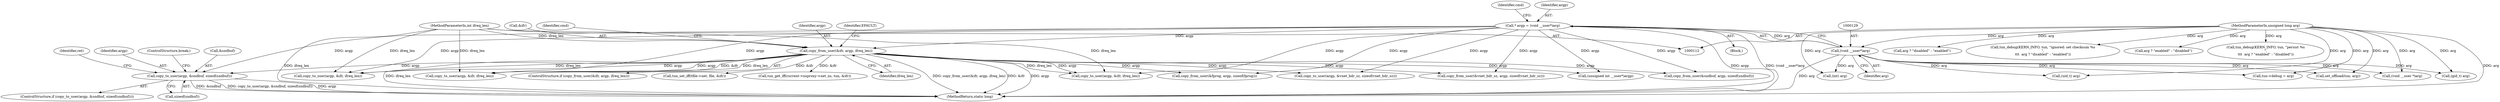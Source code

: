 digraph "0_linux_a117dacde0288f3ec60b6e5bcedae8fa37ee0dfc@API" {
"1000476" [label="(Call,copy_to_user(argp, &sndbuf, sizeof(sndbuf)))"];
"1000146" [label="(Call,copy_from_user(&ifr, argp, ifreq_len))"];
"1000126" [label="(Call,* argp = (void __user*)arg)"];
"1000128" [label="(Call,(void __user*)arg)"];
"1000115" [label="(MethodParameterIn,unsigned long arg)"];
"1000116" [label="(MethodParameterIn,int ifreq_len)"];
"1000128" [label="(Call,(void __user*)arg)"];
"1000146" [label="(Call,copy_from_user(&ifr, argp, ifreq_len))"];
"1000287" [label="(Call,tun_debug(KERN_INFO, tun, \"persist %s\n\",\n\t\t\t  arg ? \"enabled\" : \"disabled\"))"];
"1000139" [label="(Identifier,cmd)"];
"1000126" [label="(Call,* argp = (void __user*)arg)"];
"1000115" [label="(MethodParameterIn,unsigned long arg)"];
"1000317" [label="(Call,(gid_t) arg)"];
"1000127" [label="(Identifier,argp)"];
"1000531" [label="(Call,copy_from_user(&vnet_hdr_sz, argp, sizeof(vnet_hdr_sz)))"];
"1000116" [label="(MethodParameterIn,int ifreq_len)"];
"1000581" [label="(Call,copy_from_user(&fprog, argp, sizeof(fprog)))"];
"1000156" [label="(Identifier,cmd)"];
"1000145" [label="(ControlStructure,if (copy_from_user(&ifr, argp, ifreq_len)))"];
"1000434" [label="(Call,copy_to_user(argp, &ifr, ifreq_len))"];
"1000405" [label="(Call,(void __user *)arg)"];
"1000636" [label="(MethodReturn,static long)"];
"1000149" [label="(Identifier,argp)"];
"1000268" [label="(Call,arg ? \"disabled\" : \"enabled\")"];
"1000477" [label="(Identifier,argp)"];
"1000264" [label="(Call,tun_debug(KERN_INFO, tun, \"ignored: set checksum %s\n\",\n\t\t\t  arg ? \"disabled\" : \"enabled\"))"];
"1000354" [label="(Call,(int) arg)"];
"1000476" [label="(Call,copy_to_user(argp, &sndbuf, sizeof(sndbuf)))"];
"1000117" [label="(Block,)"];
"1000518" [label="(Call,copy_to_user(argp, &vnet_hdr_sz, sizeof(vnet_hdr_sz)))"];
"1000301" [label="(Call,(uid_t) arg)"];
"1000153" [label="(Identifier,EFAULT)"];
"1000197" [label="(Call,tun_set_iff(tfile->net, file, &ifr))"];
"1000130" [label="(Identifier,arg)"];
"1000486" [label="(ControlStructure,break;)"];
"1000371" [label="(Call,tun->debug = arg)"];
"1000240" [label="(Call,tun_get_iff(current->nsproxy->net_ns, tun, &ifr))"];
"1000170" [label="(Call,(unsigned int __user*)argp)"];
"1000480" [label="(Call,sizeof(sndbuf))"];
"1000147" [label="(Call,&ifr)"];
"1000478" [label="(Call,&sndbuf)"];
"1000253" [label="(Call,copy_to_user(argp, &ifr, ifreq_len))"];
"1000489" [label="(Call,copy_from_user(&sndbuf, argp, sizeof(sndbuf)))"];
"1000380" [label="(Call,set_offload(tun, arg))"];
"1000475" [label="(ControlStructure,if (copy_to_user(argp, &sndbuf, sizeof(sndbuf))))"];
"1000291" [label="(Call,arg ? \"enabled\" : \"disabled\")"];
"1000483" [label="(Identifier,ret)"];
"1000208" [label="(Call,copy_to_user(argp, &ifr, ifreq_len))"];
"1000150" [label="(Identifier,ifreq_len)"];
"1000476" -> "1000475"  [label="AST: "];
"1000476" -> "1000480"  [label="CFG: "];
"1000477" -> "1000476"  [label="AST: "];
"1000478" -> "1000476"  [label="AST: "];
"1000480" -> "1000476"  [label="AST: "];
"1000483" -> "1000476"  [label="CFG: "];
"1000486" -> "1000476"  [label="CFG: "];
"1000476" -> "1000636"  [label="DDG: copy_to_user(argp, &sndbuf, sizeof(sndbuf))"];
"1000476" -> "1000636"  [label="DDG: argp"];
"1000476" -> "1000636"  [label="DDG: &sndbuf"];
"1000146" -> "1000476"  [label="DDG: argp"];
"1000126" -> "1000476"  [label="DDG: argp"];
"1000146" -> "1000145"  [label="AST: "];
"1000146" -> "1000150"  [label="CFG: "];
"1000147" -> "1000146"  [label="AST: "];
"1000149" -> "1000146"  [label="AST: "];
"1000150" -> "1000146"  [label="AST: "];
"1000153" -> "1000146"  [label="CFG: "];
"1000156" -> "1000146"  [label="CFG: "];
"1000146" -> "1000636"  [label="DDG: argp"];
"1000146" -> "1000636"  [label="DDG: ifreq_len"];
"1000146" -> "1000636"  [label="DDG: copy_from_user(&ifr, argp, ifreq_len)"];
"1000146" -> "1000636"  [label="DDG: &ifr"];
"1000126" -> "1000146"  [label="DDG: argp"];
"1000116" -> "1000146"  [label="DDG: ifreq_len"];
"1000146" -> "1000170"  [label="DDG: argp"];
"1000146" -> "1000197"  [label="DDG: &ifr"];
"1000146" -> "1000208"  [label="DDG: argp"];
"1000146" -> "1000208"  [label="DDG: ifreq_len"];
"1000146" -> "1000240"  [label="DDG: &ifr"];
"1000146" -> "1000253"  [label="DDG: argp"];
"1000146" -> "1000253"  [label="DDG: ifreq_len"];
"1000146" -> "1000434"  [label="DDG: argp"];
"1000146" -> "1000434"  [label="DDG: &ifr"];
"1000146" -> "1000434"  [label="DDG: ifreq_len"];
"1000146" -> "1000489"  [label="DDG: argp"];
"1000146" -> "1000518"  [label="DDG: argp"];
"1000146" -> "1000531"  [label="DDG: argp"];
"1000146" -> "1000581"  [label="DDG: argp"];
"1000126" -> "1000117"  [label="AST: "];
"1000126" -> "1000128"  [label="CFG: "];
"1000127" -> "1000126"  [label="AST: "];
"1000128" -> "1000126"  [label="AST: "];
"1000139" -> "1000126"  [label="CFG: "];
"1000126" -> "1000636"  [label="DDG: argp"];
"1000126" -> "1000636"  [label="DDG: (void __user*)arg"];
"1000128" -> "1000126"  [label="DDG: arg"];
"1000126" -> "1000170"  [label="DDG: argp"];
"1000126" -> "1000208"  [label="DDG: argp"];
"1000126" -> "1000253"  [label="DDG: argp"];
"1000126" -> "1000434"  [label="DDG: argp"];
"1000126" -> "1000489"  [label="DDG: argp"];
"1000126" -> "1000518"  [label="DDG: argp"];
"1000126" -> "1000531"  [label="DDG: argp"];
"1000126" -> "1000581"  [label="DDG: argp"];
"1000128" -> "1000130"  [label="CFG: "];
"1000129" -> "1000128"  [label="AST: "];
"1000130" -> "1000128"  [label="AST: "];
"1000128" -> "1000636"  [label="DDG: arg"];
"1000115" -> "1000128"  [label="DDG: arg"];
"1000128" -> "1000301"  [label="DDG: arg"];
"1000128" -> "1000317"  [label="DDG: arg"];
"1000128" -> "1000354"  [label="DDG: arg"];
"1000128" -> "1000371"  [label="DDG: arg"];
"1000128" -> "1000380"  [label="DDG: arg"];
"1000128" -> "1000405"  [label="DDG: arg"];
"1000115" -> "1000112"  [label="AST: "];
"1000115" -> "1000636"  [label="DDG: arg"];
"1000115" -> "1000264"  [label="DDG: arg"];
"1000115" -> "1000268"  [label="DDG: arg"];
"1000115" -> "1000287"  [label="DDG: arg"];
"1000115" -> "1000291"  [label="DDG: arg"];
"1000115" -> "1000301"  [label="DDG: arg"];
"1000115" -> "1000317"  [label="DDG: arg"];
"1000115" -> "1000354"  [label="DDG: arg"];
"1000115" -> "1000371"  [label="DDG: arg"];
"1000115" -> "1000380"  [label="DDG: arg"];
"1000115" -> "1000405"  [label="DDG: arg"];
"1000116" -> "1000112"  [label="AST: "];
"1000116" -> "1000636"  [label="DDG: ifreq_len"];
"1000116" -> "1000208"  [label="DDG: ifreq_len"];
"1000116" -> "1000253"  [label="DDG: ifreq_len"];
"1000116" -> "1000434"  [label="DDG: ifreq_len"];
}
